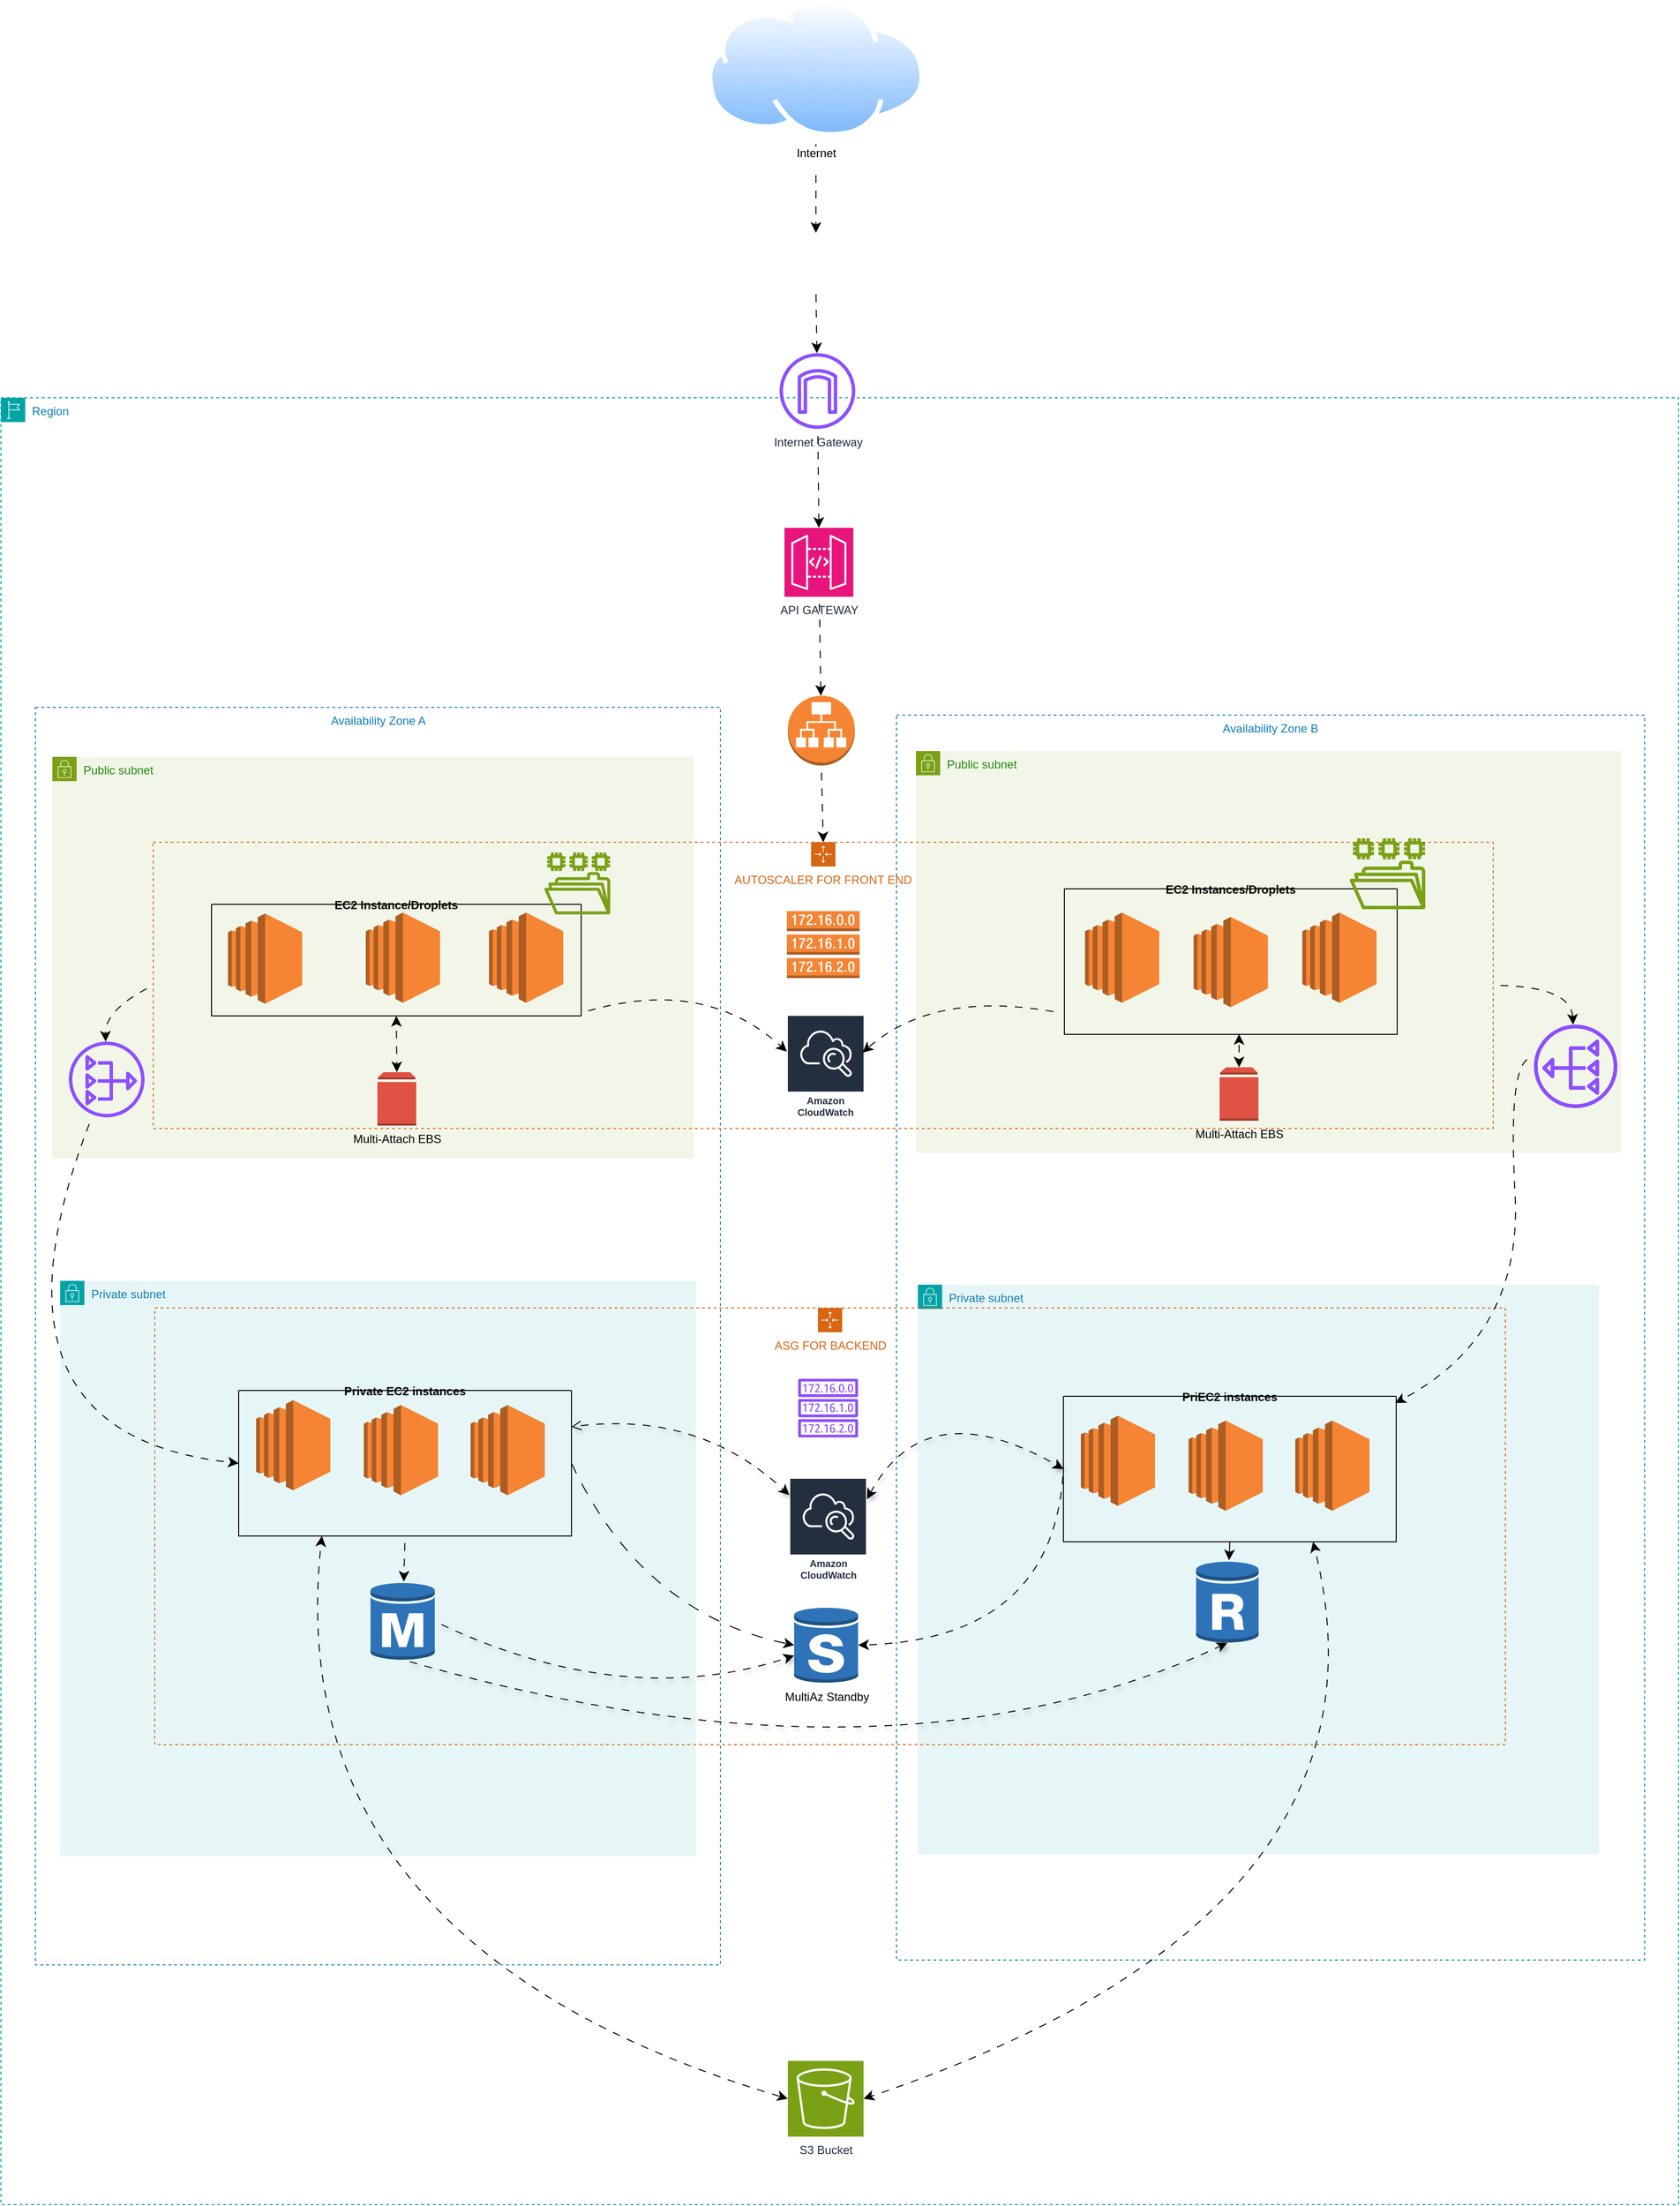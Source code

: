 <mxfile version="24.7.6">
  <diagram name="Page-1" id="AvrR7I-T8kngShXja_Sl">
    <mxGraphModel dx="4848" dy="3572" grid="0" gridSize="10" guides="1" tooltips="1" connect="1" arrows="1" fold="1" page="0" pageScale="1" pageWidth="4681" pageHeight="3300" math="0" shadow="0">
      <root>
        <mxCell id="0" />
        <mxCell id="1" parent="0" />
        <mxCell id="LNBwgK4utnNbtnNtv1Aj-1" value="Region" style="points=[[0,0],[0.25,0],[0.5,0],[0.75,0],[1,0],[1,0.25],[1,0.5],[1,0.75],[1,1],[0.75,1],[0.5,1],[0.25,1],[0,1],[0,0.75],[0,0.5],[0,0.25]];outlineConnect=0;gradientColor=none;html=1;whiteSpace=wrap;fontSize=12;fontStyle=0;container=1;pointerEvents=0;collapsible=0;recursiveResize=0;shape=mxgraph.aws4.group;grIcon=mxgraph.aws4.group_region;strokeColor=#00A4A6;fillColor=none;verticalAlign=top;align=left;spacingLeft=30;fontColor=#147EBA;dashed=1;" parent="1" vertex="1">
          <mxGeometry x="-541" y="-216" width="1729" height="1862" as="geometry" />
        </mxCell>
        <mxCell id="LNBwgK4utnNbtnNtv1Aj-2" value="Availability Zone A" style="fillColor=none;strokeColor=#147EBA;dashed=1;verticalAlign=top;fontStyle=0;fontColor=#147EBA;whiteSpace=wrap;html=1;" parent="LNBwgK4utnNbtnNtv1Aj-1" vertex="1">
          <mxGeometry x="35.5" y="319" width="706" height="1296" as="geometry" />
        </mxCell>
        <mxCell id="LNBwgK4utnNbtnNtv1Aj-3" value="Availability Zone B" style="fillColor=none;strokeColor=#147EBA;dashed=1;verticalAlign=top;fontStyle=0;fontColor=#147EBA;whiteSpace=wrap;html=1;" parent="LNBwgK4utnNbtnNtv1Aj-1" vertex="1">
          <mxGeometry x="923" y="327" width="771" height="1283" as="geometry" />
        </mxCell>
        <mxCell id="LNBwgK4utnNbtnNtv1Aj-16" value="Public subnet" style="points=[[0,0],[0.25,0],[0.5,0],[0.75,0],[1,0],[1,0.25],[1,0.5],[1,0.75],[1,1],[0.75,1],[0.5,1],[0.25,1],[0,1],[0,0.75],[0,0.5],[0,0.25]];outlineConnect=0;gradientColor=none;html=1;whiteSpace=wrap;fontSize=12;fontStyle=0;container=1;pointerEvents=0;collapsible=0;recursiveResize=0;shape=mxgraph.aws4.group;grIcon=mxgraph.aws4.group_security_group;grStroke=0;strokeColor=#7AA116;fillColor=#F2F6E8;verticalAlign=top;align=left;spacingLeft=30;fontColor=#248814;dashed=0;" parent="LNBwgK4utnNbtnNtv1Aj-1" vertex="1">
          <mxGeometry x="943" y="364" width="727" height="414" as="geometry" />
        </mxCell>
        <mxCell id="LNBwgK4utnNbtnNtv1Aj-65" style="edgeStyle=none;curved=1;rounded=0;orthogonalLoop=1;jettySize=auto;html=1;exitX=0.5;exitY=1;exitDx=0;exitDy=0;exitPerimeter=0;entryX=0.5;entryY=0;entryDx=0;entryDy=0;fontSize=12;startSize=8;endSize=8;flowAnimation=1;" parent="LNBwgK4utnNbtnNtv1Aj-1" source="LNBwgK4utnNbtnNtv1Aj-11" target="LNBwgK4utnNbtnNtv1Aj-4" edge="1">
          <mxGeometry relative="1" as="geometry" />
        </mxCell>
        <mxCell id="LNBwgK4utnNbtnNtv1Aj-11" value="" style="outlineConnect=0;dashed=0;verticalLabelPosition=bottom;verticalAlign=top;align=center;html=1;shape=mxgraph.aws3.application_load_balancer;fillColor=#F58534;gradientColor=none;" parent="LNBwgK4utnNbtnNtv1Aj-1" vertex="1">
          <mxGeometry x="811" y="307" width="69" height="72" as="geometry" />
        </mxCell>
        <mxCell id="LNBwgK4utnNbtnNtv1Aj-15" value="Public subnet" style="points=[[0,0],[0.25,0],[0.5,0],[0.75,0],[1,0],[1,0.25],[1,0.5],[1,0.75],[1,1],[0.75,1],[0.5,1],[0.25,1],[0,1],[0,0.75],[0,0.5],[0,0.25]];outlineConnect=0;gradientColor=none;html=1;whiteSpace=wrap;fontSize=12;fontStyle=0;container=1;pointerEvents=0;collapsible=0;recursiveResize=0;shape=mxgraph.aws4.group;grIcon=mxgraph.aws4.group_security_group;grStroke=0;strokeColor=#7AA116;fillColor=#F2F6E8;verticalAlign=top;align=left;spacingLeft=30;fontColor=#248814;dashed=0;" parent="LNBwgK4utnNbtnNtv1Aj-1" vertex="1">
          <mxGeometry x="53" y="370" width="661" height="414" as="geometry" />
        </mxCell>
        <mxCell id="LNBwgK4utnNbtnNtv1Aj-53" style="edgeStyle=none;curved=1;rounded=0;orthogonalLoop=1;jettySize=auto;html=1;exitX=0;exitY=0.5;exitDx=0;exitDy=0;fontSize=12;startSize=8;endSize=8;flowAnimation=1;" parent="LNBwgK4utnNbtnNtv1Aj-1" source="LNBwgK4utnNbtnNtv1Aj-4" target="LNBwgK4utnNbtnNtv1Aj-22" edge="1">
          <mxGeometry relative="1" as="geometry">
            <Array as="points">
              <mxPoint x="107" y="630" />
            </Array>
          </mxGeometry>
        </mxCell>
        <mxCell id="LNBwgK4utnNbtnNtv1Aj-54" style="edgeStyle=none;curved=1;rounded=0;orthogonalLoop=1;jettySize=auto;html=1;exitX=1;exitY=0.5;exitDx=0;exitDy=0;fontSize=12;startSize=8;endSize=8;flowAnimation=1;" parent="LNBwgK4utnNbtnNtv1Aj-1" source="LNBwgK4utnNbtnNtv1Aj-4" target="LNBwgK4utnNbtnNtv1Aj-51" edge="1">
          <mxGeometry relative="1" as="geometry">
            <Array as="points">
              <mxPoint x="1618" y="606" />
            </Array>
          </mxGeometry>
        </mxCell>
        <mxCell id="LNBwgK4utnNbtnNtv1Aj-4" value="AUTOSCALER FOR FRONT END" style="points=[[0,0],[0.25,0],[0.5,0],[0.75,0],[1,0],[1,0.25],[1,0.5],[1,0.75],[1,1],[0.75,1],[0.5,1],[0.25,1],[0,1],[0,0.75],[0,0.5],[0,0.25]];outlineConnect=0;gradientColor=none;html=1;whiteSpace=wrap;fontSize=12;fontStyle=0;container=1;pointerEvents=0;collapsible=0;recursiveResize=0;shape=mxgraph.aws4.groupCenter;grIcon=mxgraph.aws4.group_auto_scaling_group;grStroke=1;strokeColor=#D86613;fillColor=none;verticalAlign=top;align=center;fontColor=#D86613;dashed=1;spacingTop=25;" parent="LNBwgK4utnNbtnNtv1Aj-1" vertex="1">
          <mxGeometry x="157" y="458" width="1381" height="295" as="geometry" />
        </mxCell>
        <mxCell id="LNBwgK4utnNbtnNtv1Aj-24" value="" style="outlineConnect=0;dashed=0;verticalLabelPosition=bottom;verticalAlign=top;align=center;html=1;shape=mxgraph.aws3.ec2;fillColor=#F58534;gradientColor=none;" parent="LNBwgK4utnNbtnNtv1Aj-4" vertex="1">
          <mxGeometry x="77" y="73.5" width="76.5" height="93" as="geometry" />
        </mxCell>
        <mxCell id="LNBwgK4utnNbtnNtv1Aj-44" value="" style="outlineConnect=0;dashed=0;verticalLabelPosition=bottom;verticalAlign=top;align=center;html=1;shape=mxgraph.aws3.route_table;fillColor=#F58536;gradientColor=none;" parent="LNBwgK4utnNbtnNtv1Aj-4" vertex="1">
          <mxGeometry x="653" y="71" width="75" height="69" as="geometry" />
        </mxCell>
        <mxCell id="LNBwgK4utnNbtnNtv1Aj-87" value="Amazon CloudWatch" style="sketch=0;outlineConnect=0;fontColor=#232F3E;gradientColor=none;strokeColor=#ffffff;fillColor=#232F3E;dashed=0;verticalLabelPosition=middle;verticalAlign=bottom;align=center;html=1;whiteSpace=wrap;fontSize=10;fontStyle=1;spacing=3;shape=mxgraph.aws4.productIcon;prIcon=mxgraph.aws4.cloudwatch;" parent="LNBwgK4utnNbtnNtv1Aj-4" vertex="1">
          <mxGeometry x="653" y="178" width="80" height="110" as="geometry" />
        </mxCell>
        <mxCell id="LNBwgK4utnNbtnNtv1Aj-95" style="edgeStyle=none;curved=1;rounded=0;orthogonalLoop=1;jettySize=auto;html=1;exitX=1;exitY=0.5;exitDx=0;exitDy=0;fontSize=12;startSize=8;endSize=8;flowAnimation=1;" parent="LNBwgK4utnNbtnNtv1Aj-4" edge="1">
          <mxGeometry relative="1" as="geometry">
            <mxPoint x="441" y="176" as="sourcePoint" />
            <mxPoint x="653" y="215.78" as="targetPoint" />
            <Array as="points">
              <mxPoint x="566" y="137" />
            </Array>
          </mxGeometry>
        </mxCell>
        <mxCell id="LNBwgK4utnNbtnNtv1Aj-96" style="edgeStyle=none;curved=1;rounded=0;orthogonalLoop=1;jettySize=auto;html=1;exitX=0;exitY=0.5;exitDx=0;exitDy=0;fontSize=12;startSize=8;endSize=8;flowAnimation=1;" parent="LNBwgK4utnNbtnNtv1Aj-4" edge="1">
          <mxGeometry relative="1" as="geometry">
            <mxPoint x="935" y="176" as="sourcePoint" />
            <mxPoint x="731.0" y="216.87" as="targetPoint" />
            <Array as="points">
              <mxPoint x="806" y="151" />
            </Array>
          </mxGeometry>
        </mxCell>
        <mxCell id="LNBwgK4utnNbtnNtv1Aj-110" value="Multi-Attach EBS" style="outlineConnect=0;dashed=0;verticalLabelPosition=bottom;verticalAlign=top;align=center;html=1;shape=mxgraph.aws3.volume;fillColor=#E05243;gradientColor=none;" parent="LNBwgK4utnNbtnNtv1Aj-4" vertex="1">
          <mxGeometry x="231" y="237" width="40" height="55" as="geometry" />
        </mxCell>
        <mxCell id="LNBwgK4utnNbtnNtv1Aj-19" value="Private subnet" style="points=[[0,0],[0.25,0],[0.5,0],[0.75,0],[1,0],[1,0.25],[1,0.5],[1,0.75],[1,1],[0.75,1],[0.5,1],[0.25,1],[0,1],[0,0.75],[0,0.5],[0,0.25]];outlineConnect=0;gradientColor=none;html=1;whiteSpace=wrap;fontSize=12;fontStyle=0;container=1;pointerEvents=0;collapsible=0;recursiveResize=0;shape=mxgraph.aws4.group;grIcon=mxgraph.aws4.group_security_group;grStroke=0;strokeColor=#00A4A6;fillColor=#E6F6F7;verticalAlign=top;align=left;spacingLeft=30;fontColor=#147EBA;dashed=0;" parent="LNBwgK4utnNbtnNtv1Aj-1" vertex="1">
          <mxGeometry x="61" y="910" width="655" height="593" as="geometry" />
        </mxCell>
        <mxCell id="LNBwgK4utnNbtnNtv1Aj-25" value="" style="outlineConnect=0;dashed=0;verticalLabelPosition=bottom;verticalAlign=top;align=center;html=1;shape=mxgraph.aws3.ec2;fillColor=#F58534;gradientColor=none;" parent="LNBwgK4utnNbtnNtv1Aj-1" vertex="1">
          <mxGeometry x="376" y="530.5" width="76.5" height="93" as="geometry" />
        </mxCell>
        <mxCell id="LNBwgK4utnNbtnNtv1Aj-28" value="" style="outlineConnect=0;dashed=0;verticalLabelPosition=bottom;verticalAlign=top;align=center;html=1;shape=mxgraph.aws3.ec2;fillColor=#F58534;gradientColor=none;" parent="LNBwgK4utnNbtnNtv1Aj-1" vertex="1">
          <mxGeometry x="503" y="530.5" width="76.5" height="93" as="geometry" />
        </mxCell>
        <mxCell id="LNBwgK4utnNbtnNtv1Aj-42" value="S3 Bucket&lt;div&gt;&lt;br&gt;&lt;/div&gt;" style="sketch=0;points=[[0,0,0],[0.25,0,0],[0.5,0,0],[0.75,0,0],[1,0,0],[0,1,0],[0.25,1,0],[0.5,1,0],[0.75,1,0],[1,1,0],[0,0.25,0],[0,0.5,0],[0,0.75,0],[1,0.25,0],[1,0.5,0],[1,0.75,0]];outlineConnect=0;fontColor=#232F3E;fillColor=#7AA116;strokeColor=#ffffff;dashed=0;verticalLabelPosition=bottom;verticalAlign=top;align=center;html=1;fontSize=12;fontStyle=0;aspect=fixed;shape=mxgraph.aws4.resourceIcon;resIcon=mxgraph.aws4.s3;" parent="LNBwgK4utnNbtnNtv1Aj-1" vertex="1">
          <mxGeometry x="811" y="1714" width="78" height="78" as="geometry" />
        </mxCell>
        <mxCell id="LNBwgK4utnNbtnNtv1Aj-22" value="" style="sketch=0;outlineConnect=0;fontColor=#232F3E;gradientColor=none;fillColor=#8C4FFF;strokeColor=none;dashed=0;verticalLabelPosition=bottom;verticalAlign=top;align=center;html=1;fontSize=12;fontStyle=0;aspect=fixed;pointerEvents=1;shape=mxgraph.aws4.nat_gateway;" parent="LNBwgK4utnNbtnNtv1Aj-1" vertex="1">
          <mxGeometry x="70" y="663.5" width="78" height="78" as="geometry" />
        </mxCell>
        <mxCell id="LNBwgK4utnNbtnNtv1Aj-57" value="" style="outlineConnect=0;dashed=0;verticalLabelPosition=bottom;verticalAlign=top;align=center;html=1;shape=mxgraph.aws3.rds_db_instance;fillColor=#2E73B8;gradientColor=none;" parent="LNBwgK4utnNbtnNtv1Aj-1" vertex="1">
          <mxGeometry x="1224" y="1134" width="65" height="81" as="geometry" />
        </mxCell>
        <mxCell id="LNBwgK4utnNbtnNtv1Aj-20" value="Private subnet" style="points=[[0,0],[0.25,0],[0.5,0],[0.75,0],[1,0],[1,0.25],[1,0.5],[1,0.75],[1,1],[0.75,1],[0.5,1],[0.25,1],[0,1],[0,0.75],[0,0.5],[0,0.25]];outlineConnect=0;gradientColor=none;html=1;whiteSpace=wrap;fontSize=12;fontStyle=0;container=1;pointerEvents=0;collapsible=0;recursiveResize=0;shape=mxgraph.aws4.group;grIcon=mxgraph.aws4.group_security_group;grStroke=0;strokeColor=#00A4A6;fillColor=#E6F6F7;verticalAlign=top;align=left;spacingLeft=30;fontColor=#147EBA;dashed=0;" parent="LNBwgK4utnNbtnNtv1Aj-1" vertex="1">
          <mxGeometry x="945" y="914" width="702" height="587" as="geometry" />
        </mxCell>
        <mxCell id="LNBwgK4utnNbtnNtv1Aj-10" value="ASG FOR BACKEND" style="points=[[0,0],[0.25,0],[0.5,0],[0.75,0],[1,0],[1,0.25],[1,0.5],[1,0.75],[1,1],[0.75,1],[0.5,1],[0.25,1],[0,1],[0,0.75],[0,0.5],[0,0.25]];outlineConnect=0;gradientColor=none;html=1;whiteSpace=wrap;fontSize=12;fontStyle=0;container=1;pointerEvents=0;collapsible=0;recursiveResize=0;shape=mxgraph.aws4.groupCenter;grIcon=mxgraph.aws4.group_auto_scaling_group;grStroke=1;strokeColor=#D86613;fillColor=none;verticalAlign=top;align=center;fontColor=#D86613;dashed=1;spacingTop=25;" parent="LNBwgK4utnNbtnNtv1Aj-1" vertex="1">
          <mxGeometry x="158.5" y="938" width="1392" height="450" as="geometry" />
        </mxCell>
        <mxCell id="LNBwgK4utnNbtnNtv1Aj-46" value="" style="sketch=0;outlineConnect=0;fontColor=#232F3E;gradientColor=none;fillColor=#8C4FFF;strokeColor=none;dashed=0;verticalLabelPosition=bottom;verticalAlign=top;align=center;html=1;fontSize=12;fontStyle=0;aspect=fixed;pointerEvents=1;shape=mxgraph.aws4.route_table;" parent="LNBwgK4utnNbtnNtv1Aj-10" vertex="1">
          <mxGeometry x="663" y="73" width="62" height="60.41" as="geometry" />
        </mxCell>
        <mxCell id="LNBwgK4utnNbtnNtv1Aj-58" value="MultiAz Standby&lt;div&gt;&lt;br&gt;&lt;/div&gt;" style="outlineConnect=0;dashed=0;verticalLabelPosition=bottom;verticalAlign=top;align=center;html=1;shape=mxgraph.aws3.rds_db_instance_standby_multi_az;fillColor=#2E73B8;gradientColor=none;" parent="LNBwgK4utnNbtnNtv1Aj-10" vertex="1">
          <mxGeometry x="659" y="308" width="66" height="79" as="geometry" />
        </mxCell>
        <mxCell id="LNBwgK4utnNbtnNtv1Aj-91" style="edgeStyle=none;curved=1;rounded=0;orthogonalLoop=1;jettySize=auto;html=1;exitX=1;exitY=0.5;exitDx=0;exitDy=0;exitPerimeter=0;fontSize=12;startSize=8;endSize=8;flowAnimation=1;shadow=1;" parent="LNBwgK4utnNbtnNtv1Aj-10" source="LNBwgK4utnNbtnNtv1Aj-56" target="LNBwgK4utnNbtnNtv1Aj-58" edge="1">
          <mxGeometry relative="1" as="geometry">
            <Array as="points">
              <mxPoint x="482.5" y="416" />
            </Array>
          </mxGeometry>
        </mxCell>
        <mxCell id="LNBwgK4utnNbtnNtv1Aj-56" value="" style="outlineConnect=0;dashed=0;verticalLabelPosition=bottom;verticalAlign=top;align=center;html=1;shape=mxgraph.aws3.rds_db_instance;fillColor=#2E73B8;gradientColor=none;" parent="LNBwgK4utnNbtnNtv1Aj-10" vertex="1">
          <mxGeometry x="222.37" y="282" width="66.25" height="82" as="geometry" />
        </mxCell>
        <mxCell id="LNBwgK4utnNbtnNtv1Aj-68" value="" style="outlineConnect=0;dashed=0;verticalLabelPosition=bottom;verticalAlign=top;align=center;html=1;shape=mxgraph.aws3.rds_db_instance_read_replica;fillColor=#2E73B8;gradientColor=none;" parent="LNBwgK4utnNbtnNtv1Aj-10" vertex="1">
          <mxGeometry x="1073.25" y="260" width="64.5" height="86" as="geometry" />
        </mxCell>
        <mxCell id="LNBwgK4utnNbtnNtv1Aj-88" value="Amazon CloudWatch" style="sketch=0;outlineConnect=0;fontColor=#232F3E;gradientColor=none;strokeColor=#ffffff;fillColor=#232F3E;dashed=0;verticalLabelPosition=middle;verticalAlign=bottom;align=center;html=1;whiteSpace=wrap;fontSize=10;fontStyle=1;spacing=3;shape=mxgraph.aws4.productIcon;prIcon=mxgraph.aws4.cloudwatch;" parent="LNBwgK4utnNbtnNtv1Aj-10" vertex="1">
          <mxGeometry x="654" y="175" width="80" height="110" as="geometry" />
        </mxCell>
        <mxCell id="LNBwgK4utnNbtnNtv1Aj-90" style="edgeStyle=none;curved=1;rounded=0;orthogonalLoop=1;jettySize=auto;html=1;exitX=0;exitY=0.5;exitDx=0;exitDy=0;fontSize=12;startSize=8;endSize=8;startArrow=classic;startFill=1;flowAnimation=1;shadow=1;" parent="LNBwgK4utnNbtnNtv1Aj-10" source="LNBwgK4utnNbtnNtv1Aj-61" edge="1">
          <mxGeometry relative="1" as="geometry">
            <mxPoint x="936.5" y="71" as="sourcePoint" />
            <mxPoint x="734" y="197.068" as="targetPoint" />
            <Array as="points">
              <mxPoint x="795.5" y="85" />
            </Array>
          </mxGeometry>
        </mxCell>
        <mxCell id="LNBwgK4utnNbtnNtv1Aj-92" style="edgeStyle=none;curved=1;rounded=0;orthogonalLoop=1;jettySize=auto;html=1;exitX=0.5;exitY=0.98;exitDx=0;exitDy=0;exitPerimeter=0;entryX=0.5;entryY=0.99;entryDx=0;entryDy=0;entryPerimeter=0;fontSize=12;startSize=8;endSize=8;flowAnimation=1;shadow=1;" parent="LNBwgK4utnNbtnNtv1Aj-10" source="LNBwgK4utnNbtnNtv1Aj-56" target="LNBwgK4utnNbtnNtv1Aj-68" edge="1">
          <mxGeometry relative="1" as="geometry">
            <Array as="points">
              <mxPoint x="756.5" y="508" />
            </Array>
          </mxGeometry>
        </mxCell>
        <mxCell id="LNBwgK4utnNbtnNtv1Aj-109" style="edgeStyle=none;curved=1;rounded=0;orthogonalLoop=1;jettySize=auto;html=1;entryX=1;entryY=0.5;entryDx=0;entryDy=0;fontSize=12;startSize=8;endSize=8;flowAnimation=1;" parent="LNBwgK4utnNbtnNtv1Aj-10" source="LNBwgK4utnNbtnNtv1Aj-51" edge="1">
          <mxGeometry relative="1" as="geometry">
            <mxPoint x="1367.363" y="-333.0" as="sourcePoint" />
            <mxPoint x="1278.5" y="98" as="targetPoint" />
            <Array as="points">
              <mxPoint x="1394" y="-263" />
              <mxPoint x="1410" y="28" />
            </Array>
          </mxGeometry>
        </mxCell>
        <mxCell id="LNBwgK4utnNbtnNtv1Aj-51" value="" style="sketch=0;outlineConnect=0;fontColor=#232F3E;gradientColor=none;fillColor=#8C4FFF;strokeColor=none;dashed=0;verticalLabelPosition=bottom;verticalAlign=top;align=center;html=1;fontSize=12;fontStyle=0;aspect=fixed;pointerEvents=1;shape=mxgraph.aws4.nat_gateway;flipH=1;" parent="LNBwgK4utnNbtnNtv1Aj-1" vertex="1">
          <mxGeometry x="1580" y="646" width="86" height="86" as="geometry" />
        </mxCell>
        <mxCell id="LNBwgK4utnNbtnNtv1Aj-84" style="edgeStyle=none;curved=1;rounded=0;orthogonalLoop=1;jettySize=auto;html=1;exitX=0.5;exitY=1;exitDx=0;exitDy=0;exitPerimeter=0;fontSize=12;startSize=8;endSize=8;" parent="LNBwgK4utnNbtnNtv1Aj-1" source="LNBwgK4utnNbtnNtv1Aj-42" target="LNBwgK4utnNbtnNtv1Aj-42" edge="1">
          <mxGeometry relative="1" as="geometry" />
        </mxCell>
        <mxCell id="LNBwgK4utnNbtnNtv1Aj-5" value="Internet Gateway" style="sketch=0;outlineConnect=0;fontColor=#232F3E;gradientColor=none;fillColor=#8C4FFF;strokeColor=none;dashed=0;verticalLabelPosition=bottom;verticalAlign=top;align=center;html=1;fontSize=12;fontStyle=0;aspect=fixed;pointerEvents=1;shape=mxgraph.aws4.internet_gateway;" parent="LNBwgK4utnNbtnNtv1Aj-1" vertex="1">
          <mxGeometry x="802.5" y="-46" width="78" height="78" as="geometry" />
        </mxCell>
        <mxCell id="LNBwgK4utnNbtnNtv1Aj-102" style="edgeStyle=none;curved=1;rounded=0;orthogonalLoop=1;jettySize=auto;html=1;fontSize=12;startSize=8;endSize=8;flowAnimation=1;" parent="LNBwgK4utnNbtnNtv1Aj-1" source="LNBwgK4utnNbtnNtv1Aj-99" target="LNBwgK4utnNbtnNtv1Aj-11" edge="1">
          <mxGeometry relative="1" as="geometry" />
        </mxCell>
        <mxCell id="LNBwgK4utnNbtnNtv1Aj-99" value="API GATEWAY&lt;div&gt;&lt;br&gt;&lt;/div&gt;" style="sketch=0;points=[[0,0,0],[0.25,0,0],[0.5,0,0],[0.75,0,0],[1,0,0],[0,1,0],[0.25,1,0],[0.5,1,0],[0.75,1,0],[1,1,0],[0,0.25,0],[0,0.5,0],[0,0.75,0],[1,0.25,0],[1,0.5,0],[1,0.75,0]];outlineConnect=0;fontColor=#232F3E;fillColor=#E7157B;strokeColor=#ffffff;dashed=0;verticalLabelPosition=bottom;verticalAlign=top;align=center;html=1;fontSize=12;fontStyle=0;aspect=fixed;shape=mxgraph.aws4.resourceIcon;resIcon=mxgraph.aws4.api_gateway;" parent="LNBwgK4utnNbtnNtv1Aj-1" vertex="1">
          <mxGeometry x="807.5" y="134" width="71" height="71" as="geometry" />
        </mxCell>
        <mxCell id="LNBwgK4utnNbtnNtv1Aj-101" style="edgeStyle=none;curved=1;rounded=0;orthogonalLoop=1;jettySize=auto;html=1;entryX=0.5;entryY=0;entryDx=0;entryDy=0;entryPerimeter=0;fontSize=12;startSize=8;endSize=8;flowAnimation=1;" parent="LNBwgK4utnNbtnNtv1Aj-1" source="LNBwgK4utnNbtnNtv1Aj-5" target="LNBwgK4utnNbtnNtv1Aj-99" edge="1">
          <mxGeometry relative="1" as="geometry" />
        </mxCell>
        <mxCell id="LNBwgK4utnNbtnNtv1Aj-114" value="" style="group" parent="LNBwgK4utnNbtnNtv1Aj-1" vertex="1" connectable="0">
          <mxGeometry x="1117.25" y="530.5" width="300.5" height="93" as="geometry" />
        </mxCell>
        <mxCell id="LNBwgK4utnNbtnNtv1Aj-26" value="" style="outlineConnect=0;dashed=0;verticalLabelPosition=bottom;verticalAlign=top;align=center;html=1;shape=mxgraph.aws3.ec2;fillColor=#F58534;gradientColor=none;" parent="LNBwgK4utnNbtnNtv1Aj-114" vertex="1">
          <mxGeometry width="76.5" height="93" as="geometry" />
        </mxCell>
        <mxCell id="LNBwgK4utnNbtnNtv1Aj-27" value="" style="outlineConnect=0;dashed=0;verticalLabelPosition=bottom;verticalAlign=top;align=center;html=1;shape=mxgraph.aws3.ec2;fillColor=#F58534;gradientColor=none;" parent="LNBwgK4utnNbtnNtv1Aj-114" vertex="1">
          <mxGeometry x="224" width="76.5" height="93" as="geometry" />
        </mxCell>
        <mxCell id="LNBwgK4utnNbtnNtv1Aj-115" value="" style="edgeStyle=none;curved=1;rounded=0;orthogonalLoop=1;jettySize=auto;html=1;fontSize=12;startSize=8;endSize=8;entryX=0.525;entryY=0.998;entryDx=0;entryDy=0;entryPerimeter=0;startArrow=classic;startFill=1;flowAnimation=1;" parent="LNBwgK4utnNbtnNtv1Aj-1" source="LNBwgK4utnNbtnNtv1Aj-113" target="LNBwgK4utnNbtnNtv1Aj-62" edge="1">
          <mxGeometry relative="1" as="geometry" />
        </mxCell>
        <mxCell id="LNBwgK4utnNbtnNtv1Aj-113" value="Multi-Attach EBS" style="outlineConnect=0;dashed=0;verticalLabelPosition=bottom;verticalAlign=top;align=center;html=1;shape=mxgraph.aws3.volume;fillColor=#E05243;gradientColor=none;" parent="LNBwgK4utnNbtnNtv1Aj-1" vertex="1">
          <mxGeometry x="1256" y="690" width="40" height="55" as="geometry" />
        </mxCell>
        <mxCell id="LNBwgK4utnNbtnNtv1Aj-62" value="EC2 Instances/Droplets" style="swimlane;startSize=0;" parent="LNBwgK4utnNbtnNtv1Aj-1" vertex="1">
          <mxGeometry x="1096" y="506" width="343" height="150" as="geometry" />
        </mxCell>
        <mxCell id="LNBwgK4utnNbtnNtv1Aj-29" value="" style="outlineConnect=0;dashed=0;verticalLabelPosition=bottom;verticalAlign=top;align=center;html=1;shape=mxgraph.aws3.ec2;fillColor=#F58534;gradientColor=none;" parent="LNBwgK4utnNbtnNtv1Aj-62" vertex="1">
          <mxGeometry x="133.25" y="29" width="76.5" height="93" as="geometry" />
        </mxCell>
        <mxCell id="LNBwgK4utnNbtnNtv1Aj-105" style="edgeStyle=none;curved=1;rounded=0;orthogonalLoop=1;jettySize=auto;html=1;exitX=0.5;exitY=1;exitDx=0;exitDy=0;fontSize=12;startSize=8;endSize=8;flowAnimation=1;" parent="1" source="LNBwgK4utnNbtnNtv1Aj-7" target="LNBwgK4utnNbtnNtv1Aj-47" edge="1">
          <mxGeometry relative="1" as="geometry" />
        </mxCell>
        <mxCell id="LNBwgK4utnNbtnNtv1Aj-7" value="Internet&lt;div&gt;&lt;br&gt;&lt;/div&gt;" style="image;aspect=fixed;perimeter=ellipsePerimeter;html=1;align=center;shadow=0;dashed=0;spacingTop=3;image=img/lib/active_directory/internet_cloud.svg;" parent="1" vertex="1">
          <mxGeometry x="186.93" y="-626" width="224" height="141.12" as="geometry" />
        </mxCell>
        <mxCell id="LNBwgK4utnNbtnNtv1Aj-33" value="" style="outlineConnect=0;dashed=0;verticalLabelPosition=bottom;verticalAlign=top;align=center;html=1;shape=mxgraph.aws3.ec2;fillColor=#F58534;gradientColor=none;" parent="1" vertex="1">
          <mxGeometry x="572" y="833" width="76.5" height="93" as="geometry" />
        </mxCell>
        <mxCell id="LNBwgK4utnNbtnNtv1Aj-34" value="" style="outlineConnect=0;dashed=0;verticalLabelPosition=bottom;verticalAlign=top;align=center;html=1;shape=mxgraph.aws3.ec2;fillColor=#F58534;gradientColor=none;" parent="1" vertex="1">
          <mxGeometry x="793" y="838" width="76.5" height="93" as="geometry" />
        </mxCell>
        <mxCell id="LNBwgK4utnNbtnNtv1Aj-35" value="" style="outlineConnect=0;dashed=0;verticalLabelPosition=bottom;verticalAlign=top;align=center;html=1;shape=mxgraph.aws3.ec2;fillColor=#F58534;gradientColor=none;" parent="1" vertex="1">
          <mxGeometry x="683" y="838" width="76.5" height="93" as="geometry" />
        </mxCell>
        <mxCell id="LNBwgK4utnNbtnNtv1Aj-104" style="edgeStyle=none;curved=1;rounded=0;orthogonalLoop=1;jettySize=auto;html=1;exitX=0.5;exitY=1;exitDx=0;exitDy=0;fontSize=12;startSize=8;endSize=8;flowAnimation=1;" parent="1" source="LNBwgK4utnNbtnNtv1Aj-47" target="LNBwgK4utnNbtnNtv1Aj-5" edge="1">
          <mxGeometry relative="1" as="geometry" />
        </mxCell>
        <mxCell id="LNBwgK4utnNbtnNtv1Aj-47" value="" style="shape=image;verticalLabelPosition=bottom;labelBackgroundColor=default;verticalAlign=top;aspect=fixed;imageAspect=0;image=https://cf-assets.www.cloudflare.com/slt3lc6tev37/7bIgGp4hk4SFO0o3SBbOKJ/b48185dcf20c579960afad879b25ea11/CF_logo_stacked_blktype.jpg;" parent="1" vertex="1">
          <mxGeometry x="216" y="-386" width="165.86" height="55.98" as="geometry" />
        </mxCell>
        <mxCell id="LNBwgK4utnNbtnNtv1Aj-69" style="edgeStyle=none;curved=1;rounded=0;orthogonalLoop=1;jettySize=auto;html=1;exitX=0.5;exitY=1;exitDx=0;exitDy=0;fontSize=12;startSize=8;endSize=8;flowAnimation=1;" parent="1" source="LNBwgK4utnNbtnNtv1Aj-60" target="LNBwgK4utnNbtnNtv1Aj-56" edge="1">
          <mxGeometry relative="1" as="geometry" />
        </mxCell>
        <mxCell id="LNBwgK4utnNbtnNtv1Aj-89" style="edgeStyle=none;curved=1;rounded=0;orthogonalLoop=1;jettySize=auto;html=1;exitX=1;exitY=0.25;exitDx=0;exitDy=0;fontSize=12;startSize=8;endSize=8;startArrow=open;startFill=0;flowAnimation=1;shadow=1;" parent="1" source="LNBwgK4utnNbtnNtv1Aj-60" target="LNBwgK4utnNbtnNtv1Aj-88" edge="1">
          <mxGeometry relative="1" as="geometry">
            <Array as="points">
              <mxPoint x="177" y="827" />
            </Array>
          </mxGeometry>
        </mxCell>
        <mxCell id="LNBwgK4utnNbtnNtv1Aj-60" value="Private EC2 instances" style="swimlane;startSize=0;" parent="1" vertex="1">
          <mxGeometry x="-296" y="807" width="343" height="150" as="geometry" />
        </mxCell>
        <mxCell id="LNBwgK4utnNbtnNtv1Aj-72" style="edgeStyle=none;curved=1;rounded=0;orthogonalLoop=1;jettySize=auto;html=1;exitX=0.5;exitY=1;exitDx=0;exitDy=0;fontSize=12;startSize=8;endSize=8;" parent="1" source="LNBwgK4utnNbtnNtv1Aj-61" target="LNBwgK4utnNbtnNtv1Aj-68" edge="1">
          <mxGeometry relative="1" as="geometry" />
        </mxCell>
        <mxCell id="LNBwgK4utnNbtnNtv1Aj-61" value="PriEC2 instances" style="swimlane;startSize=0;" parent="1" vertex="1">
          <mxGeometry x="554" y="813" width="343" height="150" as="geometry" />
        </mxCell>
        <mxCell id="LNBwgK4utnNbtnNtv1Aj-63" value="EC2 Instance/Droplets" style="swimlane;startSize=0;" parent="1" vertex="1">
          <mxGeometry x="-324" y="306" width="381" height="115" as="geometry" />
        </mxCell>
        <mxCell id="LNBwgK4utnNbtnNtv1Aj-70" style="edgeStyle=none;curved=1;rounded=0;orthogonalLoop=1;jettySize=auto;html=1;exitX=1;exitY=0.5;exitDx=0;exitDy=0;entryX=0;entryY=0.5;entryDx=0;entryDy=0;entryPerimeter=0;fontSize=12;startSize=8;endSize=8;dashed=1;dashPattern=12 12;flowAnimation=1;" parent="1" source="LNBwgK4utnNbtnNtv1Aj-60" target="LNBwgK4utnNbtnNtv1Aj-58" edge="1">
          <mxGeometry relative="1" as="geometry">
            <Array as="points">
              <mxPoint x="120" y="1037" />
            </Array>
          </mxGeometry>
        </mxCell>
        <mxCell id="LNBwgK4utnNbtnNtv1Aj-73" style="edgeStyle=none;curved=1;rounded=0;orthogonalLoop=1;jettySize=auto;html=1;exitX=0;exitY=0.5;exitDx=0;exitDy=0;entryX=1;entryY=0.5;entryDx=0;entryDy=0;entryPerimeter=0;fontSize=12;startSize=8;endSize=8;dashed=1;dashPattern=8 8;flowAnimation=1;" parent="1" source="LNBwgK4utnNbtnNtv1Aj-61" target="LNBwgK4utnNbtnNtv1Aj-58" edge="1">
          <mxGeometry relative="1" as="geometry">
            <Array as="points">
              <mxPoint x="545" y="1063" />
            </Array>
          </mxGeometry>
        </mxCell>
        <mxCell id="LNBwgK4utnNbtnNtv1Aj-100" style="edgeStyle=none;curved=1;rounded=0;orthogonalLoop=1;jettySize=auto;html=1;exitX=0.5;exitY=0;exitDx=0;exitDy=0;fontSize=12;startSize=8;endSize=8;" parent="1" source="LNBwgK4utnNbtnNtv1Aj-47" target="LNBwgK4utnNbtnNtv1Aj-47" edge="1">
          <mxGeometry relative="1" as="geometry" />
        </mxCell>
        <mxCell id="LNBwgK4utnNbtnNtv1Aj-106" style="edgeStyle=none;curved=1;rounded=0;orthogonalLoop=1;jettySize=auto;html=1;entryX=0;entryY=0.5;entryDx=0;entryDy=0;fontSize=12;startSize=8;endSize=8;flowAnimation=1;" parent="1" source="LNBwgK4utnNbtnNtv1Aj-22" target="LNBwgK4utnNbtnNtv1Aj-60" edge="1">
          <mxGeometry relative="1" as="geometry">
            <Array as="points">
              <mxPoint x="-576" y="852" />
            </Array>
          </mxGeometry>
        </mxCell>
        <mxCell id="LNBwgK4utnNbtnNtv1Aj-116" style="edgeStyle=none;curved=1;rounded=0;orthogonalLoop=1;jettySize=auto;html=1;exitX=0.5;exitY=1;exitDx=0;exitDy=0;entryX=0.5;entryY=0;entryDx=0;entryDy=0;entryPerimeter=0;fontSize=12;startSize=8;endSize=8;startArrow=classic;startFill=1;flowAnimation=1;" parent="1" source="LNBwgK4utnNbtnNtv1Aj-63" target="LNBwgK4utnNbtnNtv1Aj-110" edge="1">
          <mxGeometry relative="1" as="geometry" />
        </mxCell>
        <mxCell id="LNBwgK4utnNbtnNtv1Aj-117" style="edgeStyle=none;curved=1;rounded=0;orthogonalLoop=1;jettySize=auto;html=1;exitX=0.25;exitY=1;exitDx=0;exitDy=0;entryX=0;entryY=0.5;entryDx=0;entryDy=0;entryPerimeter=0;fontSize=12;startSize=8;endSize=8;startArrow=classic;startFill=1;flowAnimation=1;" parent="1" source="LNBwgK4utnNbtnNtv1Aj-60" target="LNBwgK4utnNbtnNtv1Aj-42" edge="1">
          <mxGeometry relative="1" as="geometry">
            <Array as="points">
              <mxPoint x="-256" y="1380" />
            </Array>
          </mxGeometry>
        </mxCell>
        <mxCell id="LNBwgK4utnNbtnNtv1Aj-118" style="edgeStyle=none;curved=1;rounded=0;orthogonalLoop=1;jettySize=auto;html=1;exitX=0.75;exitY=1;exitDx=0;exitDy=0;entryX=1;entryY=0.5;entryDx=0;entryDy=0;entryPerimeter=0;fontSize=12;startSize=8;endSize=8;startArrow=classic;startFill=1;flowAnimation=1;" parent="1" source="LNBwgK4utnNbtnNtv1Aj-61" target="LNBwgK4utnNbtnNtv1Aj-42" edge="1">
          <mxGeometry relative="1" as="geometry">
            <Array as="points">
              <mxPoint x="908" y="1348" />
            </Array>
          </mxGeometry>
        </mxCell>
        <mxCell id="LNBwgK4utnNbtnNtv1Aj-122" value="" style="sketch=0;outlineConnect=0;fontColor=#232F3E;gradientColor=none;fillColor=#7AA116;strokeColor=none;dashed=0;verticalLabelPosition=bottom;verticalAlign=top;align=center;html=1;fontSize=12;fontStyle=0;aspect=fixed;pointerEvents=1;shape=mxgraph.aws4.file_system;" parent="1" vertex="1">
          <mxGeometry x="849" y="238" width="78" height="73" as="geometry" />
        </mxCell>
        <mxCell id="LNBwgK4utnNbtnNtv1Aj-123" value="" style="sketch=0;outlineConnect=0;fontColor=#232F3E;gradientColor=none;fillColor=#7AA116;strokeColor=none;dashed=0;verticalLabelPosition=bottom;verticalAlign=top;align=center;html=1;fontSize=12;fontStyle=0;aspect=fixed;pointerEvents=1;shape=mxgraph.aws4.file_system;" parent="1" vertex="1">
          <mxGeometry x="19" y="248" width="68" height="73" as="geometry" />
        </mxCell>
        <mxCell id="LNBwgK4utnNbtnNtv1Aj-128" value="" style="group" parent="1" vertex="1" connectable="0">
          <mxGeometry x="-278" y="817" width="297.5" height="98" as="geometry" />
        </mxCell>
        <mxCell id="LNBwgK4utnNbtnNtv1Aj-36" value="" style="outlineConnect=0;dashed=0;verticalLabelPosition=bottom;verticalAlign=top;align=center;html=1;shape=mxgraph.aws3.ec2;fillColor=#F58534;gradientColor=none;" parent="LNBwgK4utnNbtnNtv1Aj-128" vertex="1">
          <mxGeometry width="76.5" height="93" as="geometry" />
        </mxCell>
        <mxCell id="LNBwgK4utnNbtnNtv1Aj-37" value="" style="outlineConnect=0;dashed=0;verticalLabelPosition=bottom;verticalAlign=top;align=center;html=1;shape=mxgraph.aws3.ec2;fillColor=#F58534;gradientColor=none;" parent="LNBwgK4utnNbtnNtv1Aj-128" vertex="1">
          <mxGeometry x="221" y="5" width="76.5" height="93" as="geometry" />
        </mxCell>
        <mxCell id="LNBwgK4utnNbtnNtv1Aj-38" value="" style="outlineConnect=0;dashed=0;verticalLabelPosition=bottom;verticalAlign=top;align=center;html=1;shape=mxgraph.aws3.ec2;fillColor=#F58534;gradientColor=none;" parent="LNBwgK4utnNbtnNtv1Aj-128" vertex="1">
          <mxGeometry x="111" y="5" width="76.5" height="93" as="geometry" />
        </mxCell>
      </root>
    </mxGraphModel>
  </diagram>
</mxfile>
